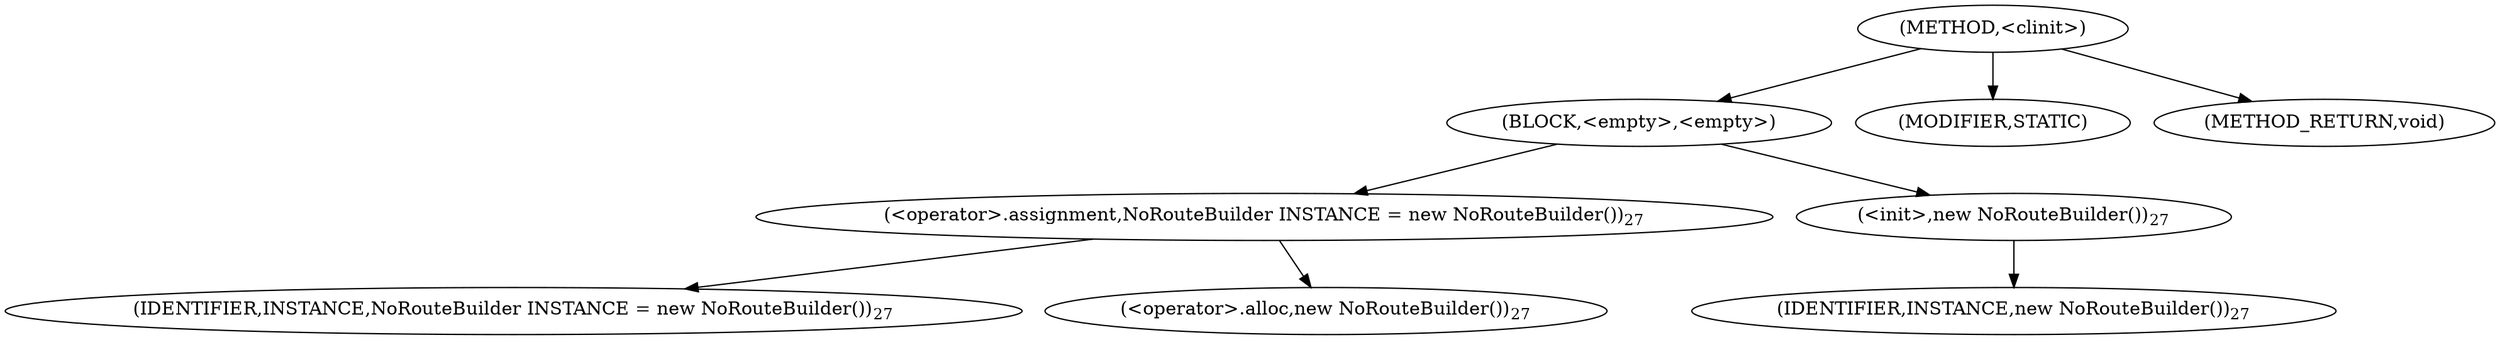 digraph "&lt;clinit&gt;" {  
"32" [label = <(METHOD,&lt;clinit&gt;)> ]
"33" [label = <(BLOCK,&lt;empty&gt;,&lt;empty&gt;)> ]
"34" [label = <(&lt;operator&gt;.assignment,NoRouteBuilder INSTANCE = new NoRouteBuilder())<SUB>27</SUB>> ]
"35" [label = <(IDENTIFIER,INSTANCE,NoRouteBuilder INSTANCE = new NoRouteBuilder())<SUB>27</SUB>> ]
"36" [label = <(&lt;operator&gt;.alloc,new NoRouteBuilder())<SUB>27</SUB>> ]
"37" [label = <(&lt;init&gt;,new NoRouteBuilder())<SUB>27</SUB>> ]
"3" [label = <(IDENTIFIER,INSTANCE,new NoRouteBuilder())<SUB>27</SUB>> ]
"38" [label = <(MODIFIER,STATIC)> ]
"39" [label = <(METHOD_RETURN,void)> ]
  "32" -> "33" 
  "32" -> "38" 
  "32" -> "39" 
  "33" -> "34" 
  "33" -> "37" 
  "34" -> "35" 
  "34" -> "36" 
  "37" -> "3" 
}

